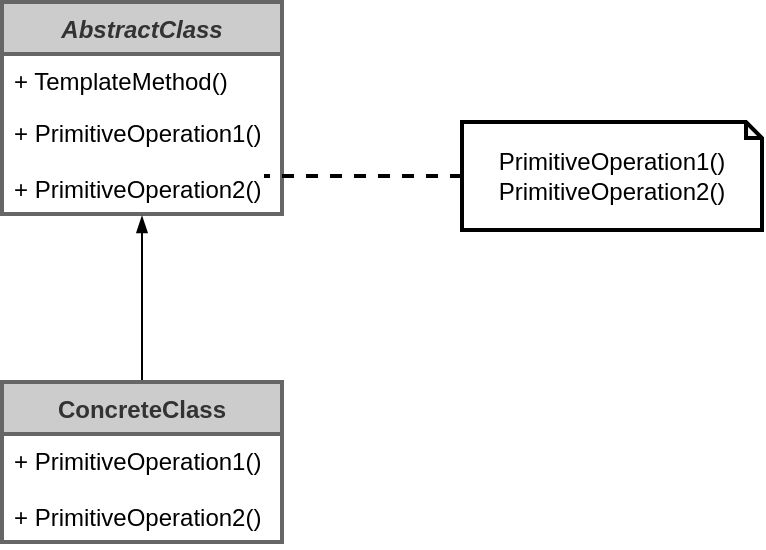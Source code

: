 <mxfile version="10.6.8" type="device"><diagram id="ueYSm0Is3FJwX2lQJwUe" name="Page-1"><mxGraphModel dx="1709" dy="673" grid="1" gridSize="10" guides="1" tooltips="1" connect="1" arrows="1" fold="1" page="1" pageScale="1" pageWidth="827" pageHeight="1169" math="0" shadow="0"><root><mxCell id="0"/><mxCell id="1" parent="0"/><mxCell id="sHUV2pp0jDVndfOgjSw_-1" value="AbstractClass" style="swimlane;fontStyle=3;childLayout=stackLayout;horizontal=1;startSize=26;fillColor=#CCCCCC;horizontalStack=0;resizeParent=1;resizeParentMax=0;resizeLast=0;collapsible=1;marginBottom=0;strokeColor=#666666;fontColor=#333333;strokeWidth=2;" vertex="1" parent="1"><mxGeometry x="-10" y="140" width="140" height="106" as="geometry"/></mxCell><mxCell id="sHUV2pp0jDVndfOgjSw_-2" value="+ TemplateMethod()" style="text;strokeColor=none;fillColor=none;align=left;verticalAlign=top;spacingLeft=4;spacingRight=4;overflow=hidden;rotatable=0;points=[[0,0.5],[1,0.5]];portConstraint=eastwest;" vertex="1" parent="sHUV2pp0jDVndfOgjSw_-1"><mxGeometry y="26" width="140" height="26" as="geometry"/></mxCell><mxCell id="sHUV2pp0jDVndfOgjSw_-3" value="+ PrimitiveOperation1()" style="text;strokeColor=none;fillColor=none;align=left;verticalAlign=top;spacingLeft=4;spacingRight=4;overflow=hidden;rotatable=0;points=[[0,0.5],[1,0.5]];portConstraint=eastwest;" vertex="1" parent="sHUV2pp0jDVndfOgjSw_-1"><mxGeometry y="52" width="140" height="28" as="geometry"/></mxCell><mxCell id="sHUV2pp0jDVndfOgjSw_-4" value="+ PrimitiveOperation2()" style="text;strokeColor=none;fillColor=none;align=left;verticalAlign=top;spacingLeft=4;spacingRight=4;overflow=hidden;rotatable=0;points=[[0,0.5],[1,0.5]];portConstraint=eastwest;" vertex="1" parent="sHUV2pp0jDVndfOgjSw_-1"><mxGeometry y="80" width="140" height="26" as="geometry"/></mxCell><mxCell id="sHUV2pp0jDVndfOgjSw_-10" style="edgeStyle=orthogonalEdgeStyle;rounded=0;orthogonalLoop=1;jettySize=auto;html=1;entryX=0.5;entryY=1.038;entryDx=0;entryDy=0;entryPerimeter=0;strokeWidth=1;endArrow=blockThin;endFill=1;" edge="1" parent="1" source="sHUV2pp0jDVndfOgjSw_-6" target="sHUV2pp0jDVndfOgjSw_-4"><mxGeometry relative="1" as="geometry"><Array as="points"><mxPoint x="60" y="270"/><mxPoint x="60" y="270"/></Array></mxGeometry></mxCell><mxCell id="sHUV2pp0jDVndfOgjSw_-6" value="ConcreteClass" style="swimlane;fontStyle=1;childLayout=stackLayout;horizontal=1;startSize=26;fillColor=#CCCCCC;horizontalStack=0;resizeParent=1;resizeParentMax=0;resizeLast=0;collapsible=1;marginBottom=0;strokeColor=#666666;fontColor=#333333;strokeWidth=2;" vertex="1" parent="1"><mxGeometry x="-10" y="330" width="140" height="80" as="geometry"/></mxCell><mxCell id="sHUV2pp0jDVndfOgjSw_-8" value="+ PrimitiveOperation1()" style="text;strokeColor=none;fillColor=none;align=left;verticalAlign=top;spacingLeft=4;spacingRight=4;overflow=hidden;rotatable=0;points=[[0,0.5],[1,0.5]];portConstraint=eastwest;" vertex="1" parent="sHUV2pp0jDVndfOgjSw_-6"><mxGeometry y="26" width="140" height="28" as="geometry"/></mxCell><mxCell id="sHUV2pp0jDVndfOgjSw_-9" value="+ PrimitiveOperation2()" style="text;strokeColor=none;fillColor=none;align=left;verticalAlign=top;spacingLeft=4;spacingRight=4;overflow=hidden;rotatable=0;points=[[0,0.5],[1,0.5]];portConstraint=eastwest;" vertex="1" parent="sHUV2pp0jDVndfOgjSw_-6"><mxGeometry y="54" width="140" height="26" as="geometry"/></mxCell><mxCell id="sHUV2pp0jDVndfOgjSw_-12" style="edgeStyle=orthogonalEdgeStyle;rounded=0;orthogonalLoop=1;jettySize=auto;html=1;entryX=1;entryY=0.269;entryDx=0;entryDy=0;entryPerimeter=0;exitX=0;exitY=0.5;exitDx=0;exitDy=0;exitPerimeter=0;endArrow=none;endFill=0;dashed=1;strokeWidth=2;" edge="1" parent="1" source="sHUV2pp0jDVndfOgjSw_-11"><mxGeometry relative="1" as="geometry"><mxPoint x="211" y="227" as="sourcePoint"/><mxPoint x="121" y="227" as="targetPoint"/></mxGeometry></mxCell><mxCell id="sHUV2pp0jDVndfOgjSw_-11" value="PrimitiveOperation1()&lt;br&gt;PrimitiveOperation2()&lt;br&gt;" style="shape=note;whiteSpace=wrap;html=1;backgroundOutline=1;darkOpacity=0.05;size=8;strokeWidth=2;" vertex="1" parent="1"><mxGeometry x="220" y="200" width="150" height="54" as="geometry"/></mxCell></root></mxGraphModel></diagram></mxfile>